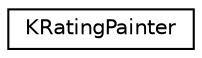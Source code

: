 digraph "Graphical Class Hierarchy"
{
  edge [fontname="Helvetica",fontsize="10",labelfontname="Helvetica",labelfontsize="10"];
  node [fontname="Helvetica",fontsize="10",shape=record];
  rankdir="LR";
  Node0 [label="KRatingPainter",height=0.2,width=0.4,color="black", fillcolor="white", style="filled",URL="$classKRatingPainter.html",tooltip="Utility class that draws a row of stars for a rating value. "];
}
